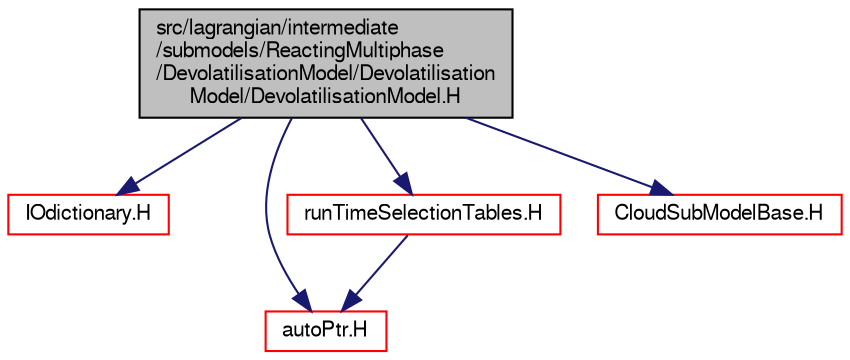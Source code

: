 digraph "src/lagrangian/intermediate/submodels/ReactingMultiphase/DevolatilisationModel/DevolatilisationModel/DevolatilisationModel.H"
{
  bgcolor="transparent";
  edge [fontname="FreeSans",fontsize="10",labelfontname="FreeSans",labelfontsize="10"];
  node [fontname="FreeSans",fontsize="10",shape=record];
  Node0 [label="src/lagrangian/intermediate\l/submodels/ReactingMultiphase\l/DevolatilisationModel/Devolatilisation\lModel/DevolatilisationModel.H",height=0.2,width=0.4,color="black", fillcolor="grey75", style="filled", fontcolor="black"];
  Node0 -> Node1 [color="midnightblue",fontsize="10",style="solid",fontname="FreeSans"];
  Node1 [label="IOdictionary.H",height=0.2,width=0.4,color="red",URL="$a09023.html"];
  Node0 -> Node46 [color="midnightblue",fontsize="10",style="solid",fontname="FreeSans"];
  Node46 [label="autoPtr.H",height=0.2,width=0.4,color="red",URL="$a11078.html"];
  Node0 -> Node60 [color="midnightblue",fontsize="10",style="solid",fontname="FreeSans"];
  Node60 [label="runTimeSelectionTables.H",height=0.2,width=0.4,color="red",URL="$a09266.html",tooltip="Macros to ease declaration of run-time selection tables. "];
  Node60 -> Node46 [color="midnightblue",fontsize="10",style="solid",fontname="FreeSans"];
  Node0 -> Node85 [color="midnightblue",fontsize="10",style="solid",fontname="FreeSans"];
  Node85 [label="CloudSubModelBase.H",height=0.2,width=0.4,color="red",URL="$a05612.html"];
}
